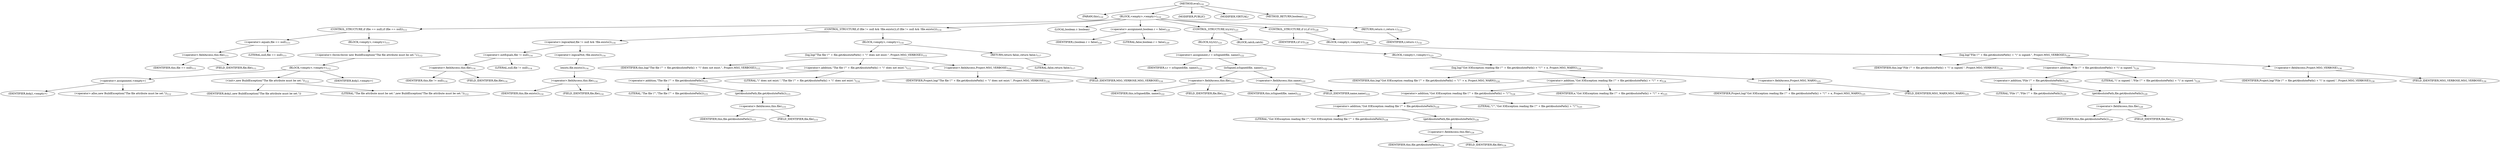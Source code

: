 digraph "eval" {  
"166" [label = <(METHOD,eval)<SUB>110</SUB>> ]
"10" [label = <(PARAM,this)<SUB>110</SUB>> ]
"167" [label = <(BLOCK,&lt;empty&gt;,&lt;empty&gt;)<SUB>110</SUB>> ]
"168" [label = <(CONTROL_STRUCTURE,if (file == null),if (file == null))<SUB>111</SUB>> ]
"169" [label = <(&lt;operator&gt;.equals,file == null)<SUB>111</SUB>> ]
"170" [label = <(&lt;operator&gt;.fieldAccess,this.file)<SUB>111</SUB>> ]
"171" [label = <(IDENTIFIER,this,file == null)<SUB>111</SUB>> ]
"172" [label = <(FIELD_IDENTIFIER,file,file)<SUB>111</SUB>> ]
"173" [label = <(LITERAL,null,file == null)<SUB>111</SUB>> ]
"174" [label = <(BLOCK,&lt;empty&gt;,&lt;empty&gt;)<SUB>111</SUB>> ]
"175" [label = <(&lt;operator&gt;.throw,throw new BuildException(&quot;The file attribute must be set.&quot;);)<SUB>112</SUB>> ]
"176" [label = <(BLOCK,&lt;empty&gt;,&lt;empty&gt;)<SUB>112</SUB>> ]
"177" [label = <(&lt;operator&gt;.assignment,&lt;empty&gt;)> ]
"178" [label = <(IDENTIFIER,$obj1,&lt;empty&gt;)> ]
"179" [label = <(&lt;operator&gt;.alloc,new BuildException(&quot;The file attribute must be set.&quot;))<SUB>112</SUB>> ]
"180" [label = <(&lt;init&gt;,new BuildException(&quot;The file attribute must be set.&quot;))<SUB>112</SUB>> ]
"181" [label = <(IDENTIFIER,$obj1,new BuildException(&quot;The file attribute must be set.&quot;))> ]
"182" [label = <(LITERAL,&quot;The file attribute must be set.&quot;,new BuildException(&quot;The file attribute must be set.&quot;))<SUB>112</SUB>> ]
"183" [label = <(IDENTIFIER,$obj1,&lt;empty&gt;)> ]
"184" [label = <(CONTROL_STRUCTURE,if (file != null &amp;&amp; !file.exists()),if (file != null &amp;&amp; !file.exists()))<SUB>114</SUB>> ]
"185" [label = <(&lt;operator&gt;.logicalAnd,file != null &amp;&amp; !file.exists())<SUB>114</SUB>> ]
"186" [label = <(&lt;operator&gt;.notEquals,file != null)<SUB>114</SUB>> ]
"187" [label = <(&lt;operator&gt;.fieldAccess,this.file)<SUB>114</SUB>> ]
"188" [label = <(IDENTIFIER,this,file != null)<SUB>114</SUB>> ]
"189" [label = <(FIELD_IDENTIFIER,file,file)<SUB>114</SUB>> ]
"190" [label = <(LITERAL,null,file != null)<SUB>114</SUB>> ]
"191" [label = <(&lt;operator&gt;.logicalNot,!file.exists())<SUB>114</SUB>> ]
"192" [label = <(exists,file.exists())<SUB>114</SUB>> ]
"193" [label = <(&lt;operator&gt;.fieldAccess,this.file)<SUB>114</SUB>> ]
"194" [label = <(IDENTIFIER,this,file.exists())<SUB>114</SUB>> ]
"195" [label = <(FIELD_IDENTIFIER,file,file)<SUB>114</SUB>> ]
"196" [label = <(BLOCK,&lt;empty&gt;,&lt;empty&gt;)<SUB>114</SUB>> ]
"197" [label = <(log,log(&quot;The file \&quot;&quot; + file.getAbsolutePath() + &quot;\&quot; does not exist.&quot;, Project.MSG_VERBOSE))<SUB>115</SUB>> ]
"9" [label = <(IDENTIFIER,this,log(&quot;The file \&quot;&quot; + file.getAbsolutePath() + &quot;\&quot; does not exist.&quot;, Project.MSG_VERBOSE))<SUB>115</SUB>> ]
"198" [label = <(&lt;operator&gt;.addition,&quot;The file \&quot;&quot; + file.getAbsolutePath() + &quot;\&quot; does not exist.&quot;)<SUB>115</SUB>> ]
"199" [label = <(&lt;operator&gt;.addition,&quot;The file \&quot;&quot; + file.getAbsolutePath())<SUB>115</SUB>> ]
"200" [label = <(LITERAL,&quot;The file \&quot;&quot;,&quot;The file \&quot;&quot; + file.getAbsolutePath())<SUB>115</SUB>> ]
"201" [label = <(getAbsolutePath,file.getAbsolutePath())<SUB>115</SUB>> ]
"202" [label = <(&lt;operator&gt;.fieldAccess,this.file)<SUB>115</SUB>> ]
"203" [label = <(IDENTIFIER,this,file.getAbsolutePath())<SUB>115</SUB>> ]
"204" [label = <(FIELD_IDENTIFIER,file,file)<SUB>115</SUB>> ]
"205" [label = <(LITERAL,&quot;\&quot; does not exist.&quot;,&quot;The file \&quot;&quot; + file.getAbsolutePath() + &quot;\&quot; does not exist.&quot;)<SUB>116</SUB>> ]
"206" [label = <(&lt;operator&gt;.fieldAccess,Project.MSG_VERBOSE)<SUB>116</SUB>> ]
"207" [label = <(IDENTIFIER,Project,log(&quot;The file \&quot;&quot; + file.getAbsolutePath() + &quot;\&quot; does not exist.&quot;, Project.MSG_VERBOSE))<SUB>116</SUB>> ]
"208" [label = <(FIELD_IDENTIFIER,MSG_VERBOSE,MSG_VERBOSE)<SUB>116</SUB>> ]
"209" [label = <(RETURN,return false;,return false;)<SUB>117</SUB>> ]
"210" [label = <(LITERAL,false,return false;)<SUB>117</SUB>> ]
"211" [label = <(LOCAL,boolean r: boolean)> ]
"212" [label = <(&lt;operator&gt;.assignment,boolean r = false)<SUB>120</SUB>> ]
"213" [label = <(IDENTIFIER,r,boolean r = false)<SUB>120</SUB>> ]
"214" [label = <(LITERAL,false,boolean r = false)<SUB>120</SUB>> ]
"215" [label = <(CONTROL_STRUCTURE,try,try)<SUB>121</SUB>> ]
"216" [label = <(BLOCK,try,try)<SUB>121</SUB>> ]
"217" [label = <(&lt;operator&gt;.assignment,r = isSigned(file, name))<SUB>122</SUB>> ]
"218" [label = <(IDENTIFIER,r,r = isSigned(file, name))<SUB>122</SUB>> ]
"219" [label = <(isSigned,isSigned(file, name))<SUB>122</SUB>> ]
"220" [label = <(&lt;operator&gt;.fieldAccess,this.file)<SUB>122</SUB>> ]
"221" [label = <(IDENTIFIER,this,isSigned(file, name))<SUB>122</SUB>> ]
"222" [label = <(FIELD_IDENTIFIER,file,file)<SUB>122</SUB>> ]
"223" [label = <(&lt;operator&gt;.fieldAccess,this.name)<SUB>122</SUB>> ]
"224" [label = <(IDENTIFIER,this,isSigned(file, name))<SUB>122</SUB>> ]
"225" [label = <(FIELD_IDENTIFIER,name,name)<SUB>122</SUB>> ]
"226" [label = <(BLOCK,catch,catch)> ]
"227" [label = <(BLOCK,&lt;empty&gt;,&lt;empty&gt;)<SUB>123</SUB>> ]
"228" [label = <(log,log(&quot;Got IOException reading file \&quot;&quot; + file.getAbsolutePath() + &quot;\&quot;&quot; + e, Project.MSG_WARN))<SUB>124</SUB>> ]
"11" [label = <(IDENTIFIER,this,log(&quot;Got IOException reading file \&quot;&quot; + file.getAbsolutePath() + &quot;\&quot;&quot; + e, Project.MSG_WARN))<SUB>124</SUB>> ]
"229" [label = <(&lt;operator&gt;.addition,&quot;Got IOException reading file \&quot;&quot; + file.getAbsolutePath() + &quot;\&quot;&quot; + e)<SUB>124</SUB>> ]
"230" [label = <(&lt;operator&gt;.addition,&quot;Got IOException reading file \&quot;&quot; + file.getAbsolutePath() + &quot;\&quot;&quot;)<SUB>124</SUB>> ]
"231" [label = <(&lt;operator&gt;.addition,&quot;Got IOException reading file \&quot;&quot; + file.getAbsolutePath())<SUB>124</SUB>> ]
"232" [label = <(LITERAL,&quot;Got IOException reading file \&quot;&quot;,&quot;Got IOException reading file \&quot;&quot; + file.getAbsolutePath())<SUB>124</SUB>> ]
"233" [label = <(getAbsolutePath,file.getAbsolutePath())<SUB>124</SUB>> ]
"234" [label = <(&lt;operator&gt;.fieldAccess,this.file)<SUB>124</SUB>> ]
"235" [label = <(IDENTIFIER,this,file.getAbsolutePath())<SUB>124</SUB>> ]
"236" [label = <(FIELD_IDENTIFIER,file,file)<SUB>124</SUB>> ]
"237" [label = <(LITERAL,&quot;\&quot;&quot;,&quot;Got IOException reading file \&quot;&quot; + file.getAbsolutePath() + &quot;\&quot;&quot;)<SUB>125</SUB>> ]
"238" [label = <(IDENTIFIER,e,&quot;Got IOException reading file \&quot;&quot; + file.getAbsolutePath() + &quot;\&quot;&quot; + e)<SUB>125</SUB>> ]
"239" [label = <(&lt;operator&gt;.fieldAccess,Project.MSG_WARN)<SUB>125</SUB>> ]
"240" [label = <(IDENTIFIER,Project,log(&quot;Got IOException reading file \&quot;&quot; + file.getAbsolutePath() + &quot;\&quot;&quot; + e, Project.MSG_WARN))<SUB>125</SUB>> ]
"241" [label = <(FIELD_IDENTIFIER,MSG_WARN,MSG_WARN)<SUB>125</SUB>> ]
"242" [label = <(CONTROL_STRUCTURE,if (r),if (r))<SUB>128</SUB>> ]
"243" [label = <(IDENTIFIER,r,if (r))<SUB>128</SUB>> ]
"244" [label = <(BLOCK,&lt;empty&gt;,&lt;empty&gt;)<SUB>128</SUB>> ]
"245" [label = <(log,log(&quot;File \&quot;&quot; + file.getAbsolutePath() + &quot;\&quot; is signed.&quot;, Project.MSG_VERBOSE))<SUB>129</SUB>> ]
"12" [label = <(IDENTIFIER,this,log(&quot;File \&quot;&quot; + file.getAbsolutePath() + &quot;\&quot; is signed.&quot;, Project.MSG_VERBOSE))<SUB>129</SUB>> ]
"246" [label = <(&lt;operator&gt;.addition,&quot;File \&quot;&quot; + file.getAbsolutePath() + &quot;\&quot; is signed.&quot;)<SUB>129</SUB>> ]
"247" [label = <(&lt;operator&gt;.addition,&quot;File \&quot;&quot; + file.getAbsolutePath())<SUB>129</SUB>> ]
"248" [label = <(LITERAL,&quot;File \&quot;&quot;,&quot;File \&quot;&quot; + file.getAbsolutePath())<SUB>129</SUB>> ]
"249" [label = <(getAbsolutePath,file.getAbsolutePath())<SUB>129</SUB>> ]
"250" [label = <(&lt;operator&gt;.fieldAccess,this.file)<SUB>129</SUB>> ]
"251" [label = <(IDENTIFIER,this,file.getAbsolutePath())<SUB>129</SUB>> ]
"252" [label = <(FIELD_IDENTIFIER,file,file)<SUB>129</SUB>> ]
"253" [label = <(LITERAL,&quot;\&quot; is signed.&quot;,&quot;File \&quot;&quot; + file.getAbsolutePath() + &quot;\&quot; is signed.&quot;)<SUB>129</SUB>> ]
"254" [label = <(&lt;operator&gt;.fieldAccess,Project.MSG_VERBOSE)<SUB>130</SUB>> ]
"255" [label = <(IDENTIFIER,Project,log(&quot;File \&quot;&quot; + file.getAbsolutePath() + &quot;\&quot; is signed.&quot;, Project.MSG_VERBOSE))<SUB>130</SUB>> ]
"256" [label = <(FIELD_IDENTIFIER,MSG_VERBOSE,MSG_VERBOSE)<SUB>130</SUB>> ]
"257" [label = <(RETURN,return r;,return r;)<SUB>132</SUB>> ]
"258" [label = <(IDENTIFIER,r,return r;)<SUB>132</SUB>> ]
"259" [label = <(MODIFIER,PUBLIC)> ]
"260" [label = <(MODIFIER,VIRTUAL)> ]
"261" [label = <(METHOD_RETURN,boolean)<SUB>110</SUB>> ]
  "166" -> "10" 
  "166" -> "167" 
  "166" -> "259" 
  "166" -> "260" 
  "166" -> "261" 
  "167" -> "168" 
  "167" -> "184" 
  "167" -> "211" 
  "167" -> "212" 
  "167" -> "215" 
  "167" -> "242" 
  "167" -> "257" 
  "168" -> "169" 
  "168" -> "174" 
  "169" -> "170" 
  "169" -> "173" 
  "170" -> "171" 
  "170" -> "172" 
  "174" -> "175" 
  "175" -> "176" 
  "176" -> "177" 
  "176" -> "180" 
  "176" -> "183" 
  "177" -> "178" 
  "177" -> "179" 
  "180" -> "181" 
  "180" -> "182" 
  "184" -> "185" 
  "184" -> "196" 
  "185" -> "186" 
  "185" -> "191" 
  "186" -> "187" 
  "186" -> "190" 
  "187" -> "188" 
  "187" -> "189" 
  "191" -> "192" 
  "192" -> "193" 
  "193" -> "194" 
  "193" -> "195" 
  "196" -> "197" 
  "196" -> "209" 
  "197" -> "9" 
  "197" -> "198" 
  "197" -> "206" 
  "198" -> "199" 
  "198" -> "205" 
  "199" -> "200" 
  "199" -> "201" 
  "201" -> "202" 
  "202" -> "203" 
  "202" -> "204" 
  "206" -> "207" 
  "206" -> "208" 
  "209" -> "210" 
  "212" -> "213" 
  "212" -> "214" 
  "215" -> "216" 
  "215" -> "226" 
  "216" -> "217" 
  "217" -> "218" 
  "217" -> "219" 
  "219" -> "220" 
  "219" -> "223" 
  "220" -> "221" 
  "220" -> "222" 
  "223" -> "224" 
  "223" -> "225" 
  "226" -> "227" 
  "227" -> "228" 
  "228" -> "11" 
  "228" -> "229" 
  "228" -> "239" 
  "229" -> "230" 
  "229" -> "238" 
  "230" -> "231" 
  "230" -> "237" 
  "231" -> "232" 
  "231" -> "233" 
  "233" -> "234" 
  "234" -> "235" 
  "234" -> "236" 
  "239" -> "240" 
  "239" -> "241" 
  "242" -> "243" 
  "242" -> "244" 
  "244" -> "245" 
  "245" -> "12" 
  "245" -> "246" 
  "245" -> "254" 
  "246" -> "247" 
  "246" -> "253" 
  "247" -> "248" 
  "247" -> "249" 
  "249" -> "250" 
  "250" -> "251" 
  "250" -> "252" 
  "254" -> "255" 
  "254" -> "256" 
  "257" -> "258" 
}
